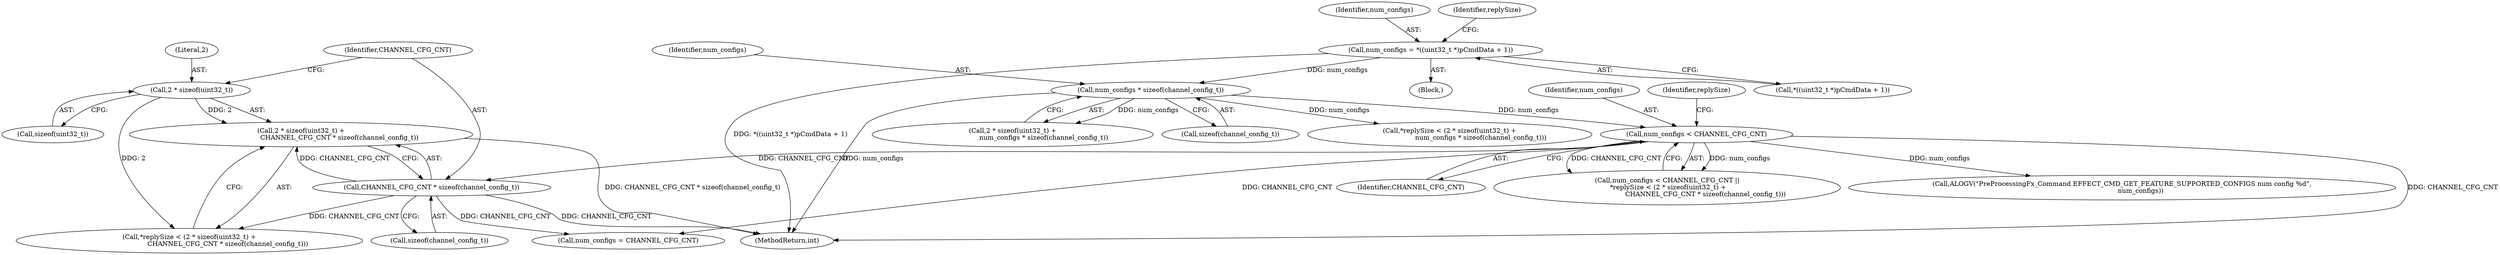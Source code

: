 digraph "0_Android_aeea52da00d210587fb3ed895de3d5f2e0264c88_9@API" {
"1000956" [label="(Call,2 * sizeof(uint32_t) +\n                                     CHANNEL_CFG_CNT * sizeof(channel_config_t))"];
"1000957" [label="(Call,2 * sizeof(uint32_t))"];
"1000961" [label="(Call,CHANNEL_CFG_CNT * sizeof(channel_config_t))"];
"1000950" [label="(Call,num_configs < CHANNEL_CFG_CNT)"];
"1000928" [label="(Call,num_configs * sizeof(channel_config_t))"];
"1000911" [label="(Call,num_configs = *((uint32_t *)pCmdData + 1))"];
"1000949" [label="(Call,num_configs < CHANNEL_CFG_CNT ||\n *replySize < (2 * sizeof(uint32_t) +\n                                     CHANNEL_CFG_CNT * sizeof(channel_config_t)))"];
"1000953" [label="(Call,*replySize < (2 * sizeof(uint32_t) +\n                                     CHANNEL_CFG_CNT * sizeof(channel_config_t)))"];
"1000912" [label="(Identifier,num_configs)"];
"1000959" [label="(Call,sizeof(uint32_t))"];
"1000911" [label="(Call,num_configs = *((uint32_t *)pCmdData + 1))"];
"1000961" [label="(Call,CHANNEL_CFG_CNT * sizeof(channel_config_t))"];
"1000913" [label="(Call,*((uint32_t *)pCmdData + 1))"];
"1000984" [label="(Call,ALOGV(\"PreProcessingFx_Command EFFECT_CMD_GET_FEATURE_SUPPORTED_CONFIGS num config %d\",\n                  num_configs))"];
"1000923" [label="(Call,2 * sizeof(uint32_t) +\n                              num_configs * sizeof(channel_config_t))"];
"1000950" [label="(Call,num_configs < CHANNEL_CFG_CNT)"];
"1000957" [label="(Call,2 * sizeof(uint32_t))"];
"1000963" [label="(Call,sizeof(channel_config_t))"];
"1000922" [label="(Identifier,replySize)"];
"1000958" [label="(Literal,2)"];
"1000956" [label="(Call,2 * sizeof(uint32_t) +\n                                     CHANNEL_CFG_CNT * sizeof(channel_config_t))"];
"1000842" [label="(Block,)"];
"1000962" [label="(Identifier,CHANNEL_CFG_CNT)"];
"1000928" [label="(Call,num_configs * sizeof(channel_config_t))"];
"1000930" [label="(Call,sizeof(channel_config_t))"];
"1000951" [label="(Identifier,num_configs)"];
"1001295" [label="(MethodReturn,int)"];
"1000929" [label="(Identifier,num_configs)"];
"1000952" [label="(Identifier,CHANNEL_CFG_CNT)"];
"1000975" [label="(Call,num_configs = CHANNEL_CFG_CNT)"];
"1000955" [label="(Identifier,replySize)"];
"1000920" [label="(Call,*replySize < (2 * sizeof(uint32_t) +\n                              num_configs * sizeof(channel_config_t)))"];
"1000956" -> "1000953"  [label="AST: "];
"1000956" -> "1000961"  [label="CFG: "];
"1000957" -> "1000956"  [label="AST: "];
"1000961" -> "1000956"  [label="AST: "];
"1000953" -> "1000956"  [label="CFG: "];
"1000956" -> "1001295"  [label="DDG: CHANNEL_CFG_CNT * sizeof(channel_config_t)"];
"1000957" -> "1000956"  [label="DDG: 2"];
"1000961" -> "1000956"  [label="DDG: CHANNEL_CFG_CNT"];
"1000957" -> "1000959"  [label="CFG: "];
"1000958" -> "1000957"  [label="AST: "];
"1000959" -> "1000957"  [label="AST: "];
"1000962" -> "1000957"  [label="CFG: "];
"1000957" -> "1000953"  [label="DDG: 2"];
"1000961" -> "1000963"  [label="CFG: "];
"1000962" -> "1000961"  [label="AST: "];
"1000963" -> "1000961"  [label="AST: "];
"1000961" -> "1001295"  [label="DDG: CHANNEL_CFG_CNT"];
"1000961" -> "1000953"  [label="DDG: CHANNEL_CFG_CNT"];
"1000950" -> "1000961"  [label="DDG: CHANNEL_CFG_CNT"];
"1000961" -> "1000975"  [label="DDG: CHANNEL_CFG_CNT"];
"1000950" -> "1000949"  [label="AST: "];
"1000950" -> "1000952"  [label="CFG: "];
"1000951" -> "1000950"  [label="AST: "];
"1000952" -> "1000950"  [label="AST: "];
"1000955" -> "1000950"  [label="CFG: "];
"1000949" -> "1000950"  [label="CFG: "];
"1000950" -> "1001295"  [label="DDG: CHANNEL_CFG_CNT"];
"1000950" -> "1000949"  [label="DDG: num_configs"];
"1000950" -> "1000949"  [label="DDG: CHANNEL_CFG_CNT"];
"1000928" -> "1000950"  [label="DDG: num_configs"];
"1000950" -> "1000975"  [label="DDG: CHANNEL_CFG_CNT"];
"1000950" -> "1000984"  [label="DDG: num_configs"];
"1000928" -> "1000923"  [label="AST: "];
"1000928" -> "1000930"  [label="CFG: "];
"1000929" -> "1000928"  [label="AST: "];
"1000930" -> "1000928"  [label="AST: "];
"1000923" -> "1000928"  [label="CFG: "];
"1000928" -> "1001295"  [label="DDG: num_configs"];
"1000928" -> "1000920"  [label="DDG: num_configs"];
"1000928" -> "1000923"  [label="DDG: num_configs"];
"1000911" -> "1000928"  [label="DDG: num_configs"];
"1000911" -> "1000842"  [label="AST: "];
"1000911" -> "1000913"  [label="CFG: "];
"1000912" -> "1000911"  [label="AST: "];
"1000913" -> "1000911"  [label="AST: "];
"1000922" -> "1000911"  [label="CFG: "];
"1000911" -> "1001295"  [label="DDG: *((uint32_t *)pCmdData + 1)"];
}
